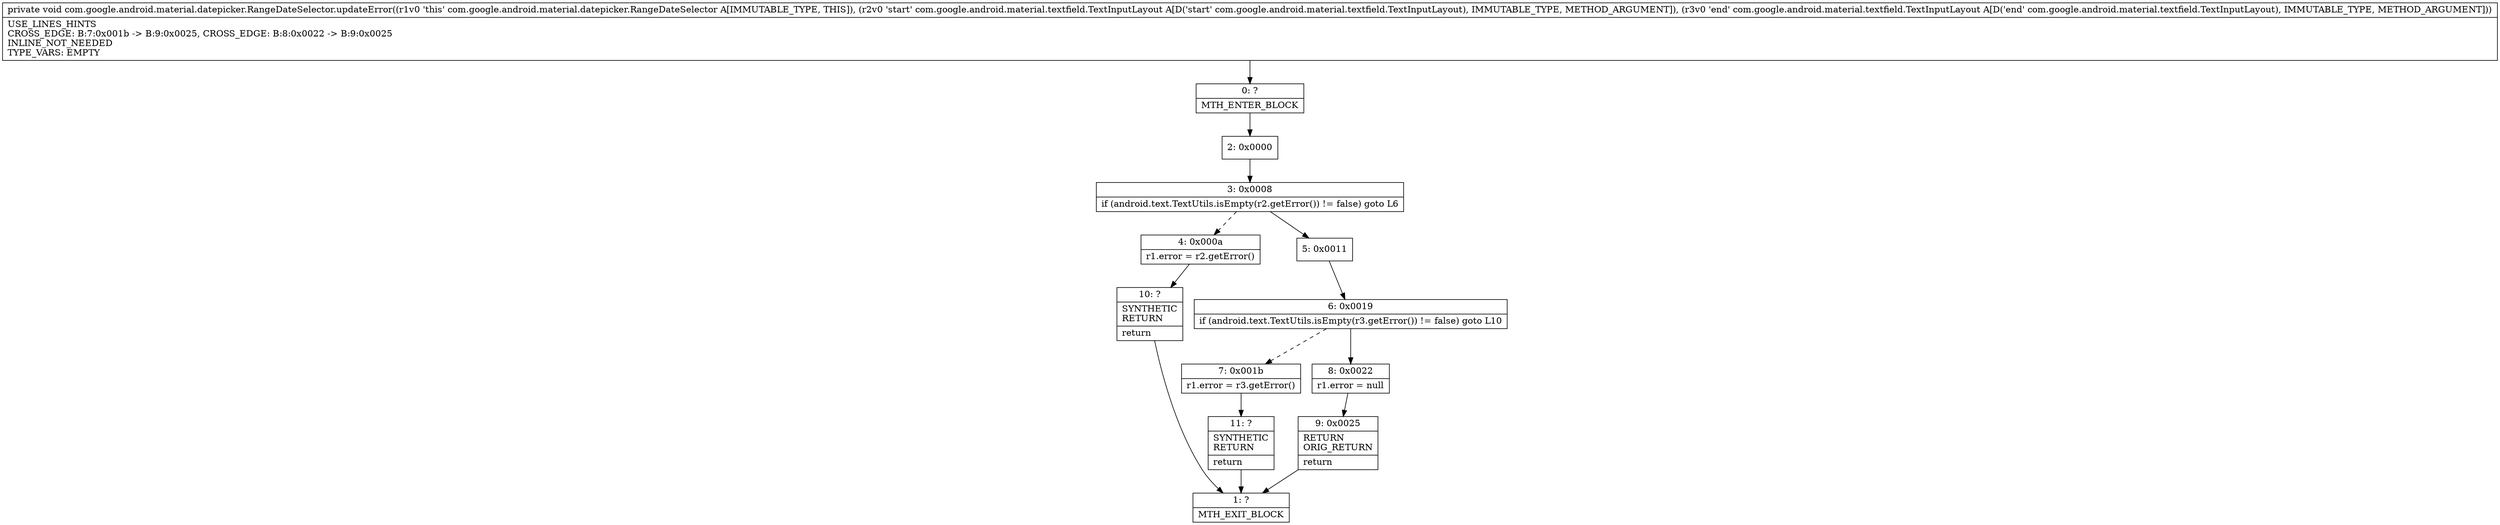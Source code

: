 digraph "CFG forcom.google.android.material.datepicker.RangeDateSelector.updateError(Lcom\/google\/android\/material\/textfield\/TextInputLayout;Lcom\/google\/android\/material\/textfield\/TextInputLayout;)V" {
Node_0 [shape=record,label="{0\:\ ?|MTH_ENTER_BLOCK\l}"];
Node_2 [shape=record,label="{2\:\ 0x0000}"];
Node_3 [shape=record,label="{3\:\ 0x0008|if (android.text.TextUtils.isEmpty(r2.getError()) != false) goto L6\l}"];
Node_4 [shape=record,label="{4\:\ 0x000a|r1.error = r2.getError()\l}"];
Node_10 [shape=record,label="{10\:\ ?|SYNTHETIC\lRETURN\l|return\l}"];
Node_1 [shape=record,label="{1\:\ ?|MTH_EXIT_BLOCK\l}"];
Node_5 [shape=record,label="{5\:\ 0x0011}"];
Node_6 [shape=record,label="{6\:\ 0x0019|if (android.text.TextUtils.isEmpty(r3.getError()) != false) goto L10\l}"];
Node_7 [shape=record,label="{7\:\ 0x001b|r1.error = r3.getError()\l}"];
Node_11 [shape=record,label="{11\:\ ?|SYNTHETIC\lRETURN\l|return\l}"];
Node_8 [shape=record,label="{8\:\ 0x0022|r1.error = null\l}"];
Node_9 [shape=record,label="{9\:\ 0x0025|RETURN\lORIG_RETURN\l|return\l}"];
MethodNode[shape=record,label="{private void com.google.android.material.datepicker.RangeDateSelector.updateError((r1v0 'this' com.google.android.material.datepicker.RangeDateSelector A[IMMUTABLE_TYPE, THIS]), (r2v0 'start' com.google.android.material.textfield.TextInputLayout A[D('start' com.google.android.material.textfield.TextInputLayout), IMMUTABLE_TYPE, METHOD_ARGUMENT]), (r3v0 'end' com.google.android.material.textfield.TextInputLayout A[D('end' com.google.android.material.textfield.TextInputLayout), IMMUTABLE_TYPE, METHOD_ARGUMENT]))  | USE_LINES_HINTS\lCROSS_EDGE: B:7:0x001b \-\> B:9:0x0025, CROSS_EDGE: B:8:0x0022 \-\> B:9:0x0025\lINLINE_NOT_NEEDED\lTYPE_VARS: EMPTY\l}"];
MethodNode -> Node_0;Node_0 -> Node_2;
Node_2 -> Node_3;
Node_3 -> Node_4[style=dashed];
Node_3 -> Node_5;
Node_4 -> Node_10;
Node_10 -> Node_1;
Node_5 -> Node_6;
Node_6 -> Node_7[style=dashed];
Node_6 -> Node_8;
Node_7 -> Node_11;
Node_11 -> Node_1;
Node_8 -> Node_9;
Node_9 -> Node_1;
}

